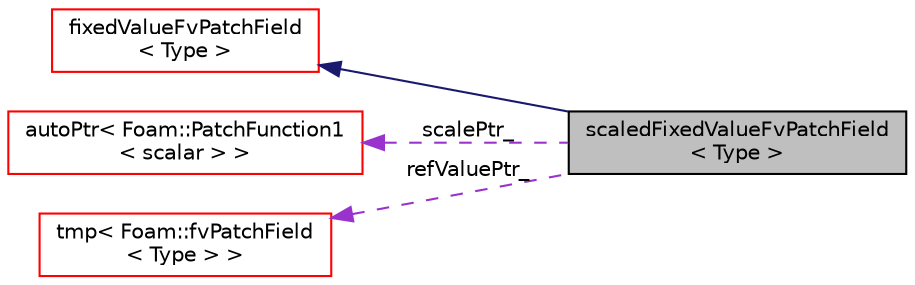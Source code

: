 digraph "scaledFixedValueFvPatchField&lt; Type &gt;"
{
  bgcolor="transparent";
  edge [fontname="Helvetica",fontsize="10",labelfontname="Helvetica",labelfontsize="10"];
  node [fontname="Helvetica",fontsize="10",shape=record];
  rankdir="LR";
  Node1 [label="scaledFixedValueFvPatchField\l\< Type \>",height=0.2,width=0.4,color="black", fillcolor="grey75", style="filled" fontcolor="black"];
  Node2 -> Node1 [dir="back",color="midnightblue",fontsize="10",style="solid",fontname="Helvetica"];
  Node2 [label="fixedValueFvPatchField\l\< Type \>",height=0.2,width=0.4,color="red",URL="$classFoam_1_1fixedValueFvPatchField.html",tooltip="This boundary condition supplies a fixed value constraint, and is the base class for a number of othe..."];
  Node3 -> Node1 [dir="back",color="darkorchid3",fontsize="10",style="dashed",label=" scalePtr_" ,fontname="Helvetica"];
  Node3 [label="autoPtr\< Foam::PatchFunction1\l\< scalar \> \>",height=0.2,width=0.4,color="red",URL="$classFoam_1_1autoPtr.html"];
  Node4 -> Node1 [dir="back",color="darkorchid3",fontsize="10",style="dashed",label=" refValuePtr_" ,fontname="Helvetica"];
  Node4 [label="tmp\< Foam::fvPatchField\l\< Type \> \>",height=0.2,width=0.4,color="red",URL="$classFoam_1_1tmp.html"];
}
